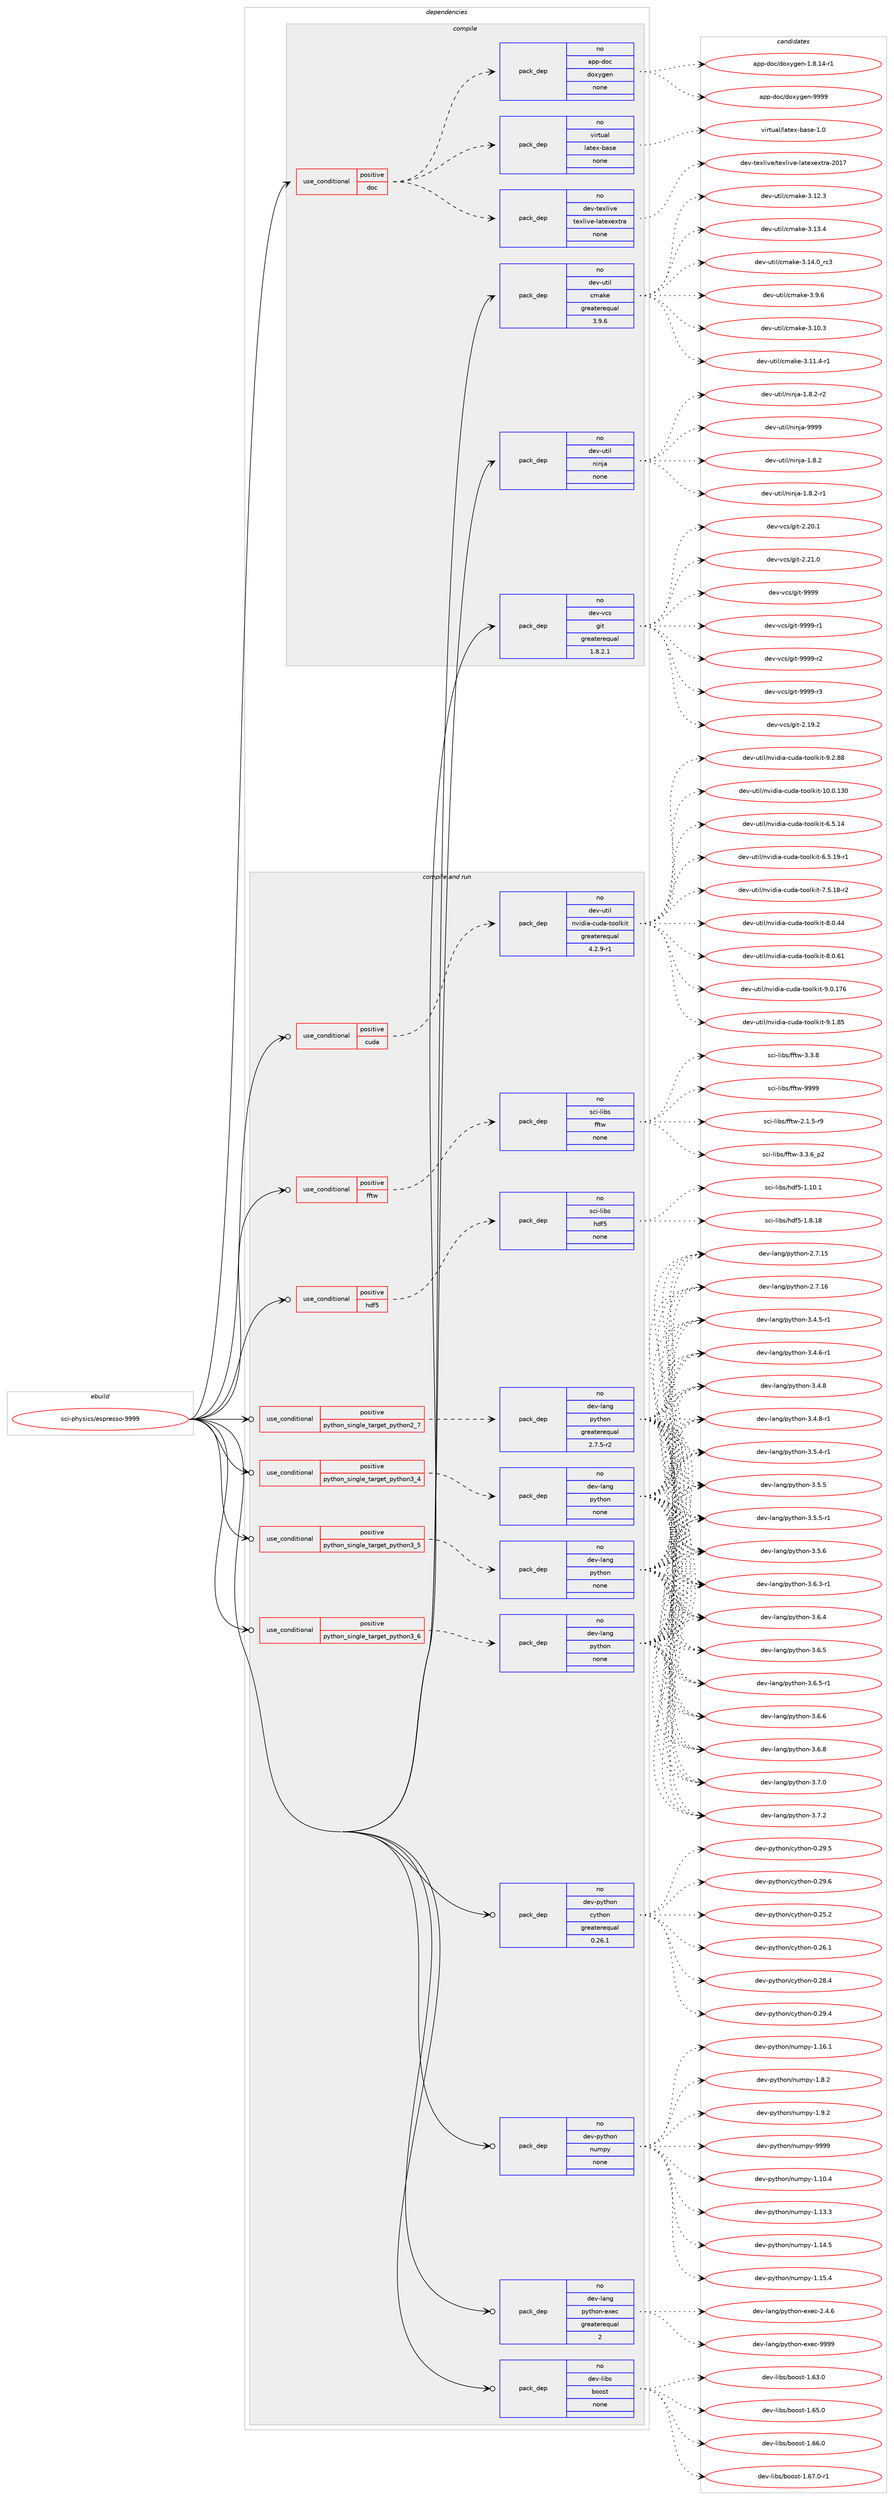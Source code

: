digraph prolog {

# *************
# Graph options
# *************

newrank=true;
concentrate=true;
compound=true;
graph [rankdir=LR,fontname=Helvetica,fontsize=10,ranksep=1.5];#, ranksep=2.5, nodesep=0.2];
edge  [arrowhead=vee];
node  [fontname=Helvetica,fontsize=10];

# **********
# The ebuild
# **********

subgraph cluster_leftcol {
color=gray;
rank=same;
label=<<i>ebuild</i>>;
id [label="sci-physics/espresso-9999", color=red, width=4, href="../sci-physics/espresso-9999.svg"];
}

# ****************
# The dependencies
# ****************

subgraph cluster_midcol {
color=gray;
label=<<i>dependencies</i>>;
subgraph cluster_compile {
fillcolor="#eeeeee";
style=filled;
label=<<i>compile</i>>;
subgraph cond454916 {
dependency1700079 [label=<<TABLE BORDER="0" CELLBORDER="1" CELLSPACING="0" CELLPADDING="4"><TR><TD ROWSPAN="3" CELLPADDING="10">use_conditional</TD></TR><TR><TD>positive</TD></TR><TR><TD>doc</TD></TR></TABLE>>, shape=none, color=red];
subgraph pack1217288 {
dependency1700080 [label=<<TABLE BORDER="0" CELLBORDER="1" CELLSPACING="0" CELLPADDING="4" WIDTH="220"><TR><TD ROWSPAN="6" CELLPADDING="30">pack_dep</TD></TR><TR><TD WIDTH="110">no</TD></TR><TR><TD>app-doc</TD></TR><TR><TD>doxygen</TD></TR><TR><TD>none</TD></TR><TR><TD></TD></TR></TABLE>>, shape=none, color=blue];
}
dependency1700079:e -> dependency1700080:w [weight=20,style="dashed",arrowhead="vee"];
subgraph pack1217289 {
dependency1700081 [label=<<TABLE BORDER="0" CELLBORDER="1" CELLSPACING="0" CELLPADDING="4" WIDTH="220"><TR><TD ROWSPAN="6" CELLPADDING="30">pack_dep</TD></TR><TR><TD WIDTH="110">no</TD></TR><TR><TD>dev-texlive</TD></TR><TR><TD>texlive-latexextra</TD></TR><TR><TD>none</TD></TR><TR><TD></TD></TR></TABLE>>, shape=none, color=blue];
}
dependency1700079:e -> dependency1700081:w [weight=20,style="dashed",arrowhead="vee"];
subgraph pack1217290 {
dependency1700082 [label=<<TABLE BORDER="0" CELLBORDER="1" CELLSPACING="0" CELLPADDING="4" WIDTH="220"><TR><TD ROWSPAN="6" CELLPADDING="30">pack_dep</TD></TR><TR><TD WIDTH="110">no</TD></TR><TR><TD>virtual</TD></TR><TR><TD>latex-base</TD></TR><TR><TD>none</TD></TR><TR><TD></TD></TR></TABLE>>, shape=none, color=blue];
}
dependency1700079:e -> dependency1700082:w [weight=20,style="dashed",arrowhead="vee"];
}
id:e -> dependency1700079:w [weight=20,style="solid",arrowhead="vee"];
subgraph pack1217291 {
dependency1700083 [label=<<TABLE BORDER="0" CELLBORDER="1" CELLSPACING="0" CELLPADDING="4" WIDTH="220"><TR><TD ROWSPAN="6" CELLPADDING="30">pack_dep</TD></TR><TR><TD WIDTH="110">no</TD></TR><TR><TD>dev-util</TD></TR><TR><TD>cmake</TD></TR><TR><TD>greaterequal</TD></TR><TR><TD>3.9.6</TD></TR></TABLE>>, shape=none, color=blue];
}
id:e -> dependency1700083:w [weight=20,style="solid",arrowhead="vee"];
subgraph pack1217292 {
dependency1700084 [label=<<TABLE BORDER="0" CELLBORDER="1" CELLSPACING="0" CELLPADDING="4" WIDTH="220"><TR><TD ROWSPAN="6" CELLPADDING="30">pack_dep</TD></TR><TR><TD WIDTH="110">no</TD></TR><TR><TD>dev-util</TD></TR><TR><TD>ninja</TD></TR><TR><TD>none</TD></TR><TR><TD></TD></TR></TABLE>>, shape=none, color=blue];
}
id:e -> dependency1700084:w [weight=20,style="solid",arrowhead="vee"];
subgraph pack1217293 {
dependency1700085 [label=<<TABLE BORDER="0" CELLBORDER="1" CELLSPACING="0" CELLPADDING="4" WIDTH="220"><TR><TD ROWSPAN="6" CELLPADDING="30">pack_dep</TD></TR><TR><TD WIDTH="110">no</TD></TR><TR><TD>dev-vcs</TD></TR><TR><TD>git</TD></TR><TR><TD>greaterequal</TD></TR><TR><TD>1.8.2.1</TD></TR></TABLE>>, shape=none, color=blue];
}
id:e -> dependency1700085:w [weight=20,style="solid",arrowhead="vee"];
}
subgraph cluster_compileandrun {
fillcolor="#eeeeee";
style=filled;
label=<<i>compile and run</i>>;
subgraph cond454917 {
dependency1700086 [label=<<TABLE BORDER="0" CELLBORDER="1" CELLSPACING="0" CELLPADDING="4"><TR><TD ROWSPAN="3" CELLPADDING="10">use_conditional</TD></TR><TR><TD>positive</TD></TR><TR><TD>cuda</TD></TR></TABLE>>, shape=none, color=red];
subgraph pack1217294 {
dependency1700087 [label=<<TABLE BORDER="0" CELLBORDER="1" CELLSPACING="0" CELLPADDING="4" WIDTH="220"><TR><TD ROWSPAN="6" CELLPADDING="30">pack_dep</TD></TR><TR><TD WIDTH="110">no</TD></TR><TR><TD>dev-util</TD></TR><TR><TD>nvidia-cuda-toolkit</TD></TR><TR><TD>greaterequal</TD></TR><TR><TD>4.2.9-r1</TD></TR></TABLE>>, shape=none, color=blue];
}
dependency1700086:e -> dependency1700087:w [weight=20,style="dashed",arrowhead="vee"];
}
id:e -> dependency1700086:w [weight=20,style="solid",arrowhead="odotvee"];
subgraph cond454918 {
dependency1700088 [label=<<TABLE BORDER="0" CELLBORDER="1" CELLSPACING="0" CELLPADDING="4"><TR><TD ROWSPAN="3" CELLPADDING="10">use_conditional</TD></TR><TR><TD>positive</TD></TR><TR><TD>fftw</TD></TR></TABLE>>, shape=none, color=red];
subgraph pack1217295 {
dependency1700089 [label=<<TABLE BORDER="0" CELLBORDER="1" CELLSPACING="0" CELLPADDING="4" WIDTH="220"><TR><TD ROWSPAN="6" CELLPADDING="30">pack_dep</TD></TR><TR><TD WIDTH="110">no</TD></TR><TR><TD>sci-libs</TD></TR><TR><TD>fftw</TD></TR><TR><TD>none</TD></TR><TR><TD></TD></TR></TABLE>>, shape=none, color=blue];
}
dependency1700088:e -> dependency1700089:w [weight=20,style="dashed",arrowhead="vee"];
}
id:e -> dependency1700088:w [weight=20,style="solid",arrowhead="odotvee"];
subgraph cond454919 {
dependency1700090 [label=<<TABLE BORDER="0" CELLBORDER="1" CELLSPACING="0" CELLPADDING="4"><TR><TD ROWSPAN="3" CELLPADDING="10">use_conditional</TD></TR><TR><TD>positive</TD></TR><TR><TD>hdf5</TD></TR></TABLE>>, shape=none, color=red];
subgraph pack1217296 {
dependency1700091 [label=<<TABLE BORDER="0" CELLBORDER="1" CELLSPACING="0" CELLPADDING="4" WIDTH="220"><TR><TD ROWSPAN="6" CELLPADDING="30">pack_dep</TD></TR><TR><TD WIDTH="110">no</TD></TR><TR><TD>sci-libs</TD></TR><TR><TD>hdf5</TD></TR><TR><TD>none</TD></TR><TR><TD></TD></TR></TABLE>>, shape=none, color=blue];
}
dependency1700090:e -> dependency1700091:w [weight=20,style="dashed",arrowhead="vee"];
}
id:e -> dependency1700090:w [weight=20,style="solid",arrowhead="odotvee"];
subgraph cond454920 {
dependency1700092 [label=<<TABLE BORDER="0" CELLBORDER="1" CELLSPACING="0" CELLPADDING="4"><TR><TD ROWSPAN="3" CELLPADDING="10">use_conditional</TD></TR><TR><TD>positive</TD></TR><TR><TD>python_single_target_python2_7</TD></TR></TABLE>>, shape=none, color=red];
subgraph pack1217297 {
dependency1700093 [label=<<TABLE BORDER="0" CELLBORDER="1" CELLSPACING="0" CELLPADDING="4" WIDTH="220"><TR><TD ROWSPAN="6" CELLPADDING="30">pack_dep</TD></TR><TR><TD WIDTH="110">no</TD></TR><TR><TD>dev-lang</TD></TR><TR><TD>python</TD></TR><TR><TD>greaterequal</TD></TR><TR><TD>2.7.5-r2</TD></TR></TABLE>>, shape=none, color=blue];
}
dependency1700092:e -> dependency1700093:w [weight=20,style="dashed",arrowhead="vee"];
}
id:e -> dependency1700092:w [weight=20,style="solid",arrowhead="odotvee"];
subgraph cond454921 {
dependency1700094 [label=<<TABLE BORDER="0" CELLBORDER="1" CELLSPACING="0" CELLPADDING="4"><TR><TD ROWSPAN="3" CELLPADDING="10">use_conditional</TD></TR><TR><TD>positive</TD></TR><TR><TD>python_single_target_python3_4</TD></TR></TABLE>>, shape=none, color=red];
subgraph pack1217298 {
dependency1700095 [label=<<TABLE BORDER="0" CELLBORDER="1" CELLSPACING="0" CELLPADDING="4" WIDTH="220"><TR><TD ROWSPAN="6" CELLPADDING="30">pack_dep</TD></TR><TR><TD WIDTH="110">no</TD></TR><TR><TD>dev-lang</TD></TR><TR><TD>python</TD></TR><TR><TD>none</TD></TR><TR><TD></TD></TR></TABLE>>, shape=none, color=blue];
}
dependency1700094:e -> dependency1700095:w [weight=20,style="dashed",arrowhead="vee"];
}
id:e -> dependency1700094:w [weight=20,style="solid",arrowhead="odotvee"];
subgraph cond454922 {
dependency1700096 [label=<<TABLE BORDER="0" CELLBORDER="1" CELLSPACING="0" CELLPADDING="4"><TR><TD ROWSPAN="3" CELLPADDING="10">use_conditional</TD></TR><TR><TD>positive</TD></TR><TR><TD>python_single_target_python3_5</TD></TR></TABLE>>, shape=none, color=red];
subgraph pack1217299 {
dependency1700097 [label=<<TABLE BORDER="0" CELLBORDER="1" CELLSPACING="0" CELLPADDING="4" WIDTH="220"><TR><TD ROWSPAN="6" CELLPADDING="30">pack_dep</TD></TR><TR><TD WIDTH="110">no</TD></TR><TR><TD>dev-lang</TD></TR><TR><TD>python</TD></TR><TR><TD>none</TD></TR><TR><TD></TD></TR></TABLE>>, shape=none, color=blue];
}
dependency1700096:e -> dependency1700097:w [weight=20,style="dashed",arrowhead="vee"];
}
id:e -> dependency1700096:w [weight=20,style="solid",arrowhead="odotvee"];
subgraph cond454923 {
dependency1700098 [label=<<TABLE BORDER="0" CELLBORDER="1" CELLSPACING="0" CELLPADDING="4"><TR><TD ROWSPAN="3" CELLPADDING="10">use_conditional</TD></TR><TR><TD>positive</TD></TR><TR><TD>python_single_target_python3_6</TD></TR></TABLE>>, shape=none, color=red];
subgraph pack1217300 {
dependency1700099 [label=<<TABLE BORDER="0" CELLBORDER="1" CELLSPACING="0" CELLPADDING="4" WIDTH="220"><TR><TD ROWSPAN="6" CELLPADDING="30">pack_dep</TD></TR><TR><TD WIDTH="110">no</TD></TR><TR><TD>dev-lang</TD></TR><TR><TD>python</TD></TR><TR><TD>none</TD></TR><TR><TD></TD></TR></TABLE>>, shape=none, color=blue];
}
dependency1700098:e -> dependency1700099:w [weight=20,style="dashed",arrowhead="vee"];
}
id:e -> dependency1700098:w [weight=20,style="solid",arrowhead="odotvee"];
subgraph pack1217301 {
dependency1700100 [label=<<TABLE BORDER="0" CELLBORDER="1" CELLSPACING="0" CELLPADDING="4" WIDTH="220"><TR><TD ROWSPAN="6" CELLPADDING="30">pack_dep</TD></TR><TR><TD WIDTH="110">no</TD></TR><TR><TD>dev-lang</TD></TR><TR><TD>python-exec</TD></TR><TR><TD>greaterequal</TD></TR><TR><TD>2</TD></TR></TABLE>>, shape=none, color=blue];
}
id:e -> dependency1700100:w [weight=20,style="solid",arrowhead="odotvee"];
subgraph pack1217302 {
dependency1700101 [label=<<TABLE BORDER="0" CELLBORDER="1" CELLSPACING="0" CELLPADDING="4" WIDTH="220"><TR><TD ROWSPAN="6" CELLPADDING="30">pack_dep</TD></TR><TR><TD WIDTH="110">no</TD></TR><TR><TD>dev-libs</TD></TR><TR><TD>boost</TD></TR><TR><TD>none</TD></TR><TR><TD></TD></TR></TABLE>>, shape=none, color=blue];
}
id:e -> dependency1700101:w [weight=20,style="solid",arrowhead="odotvee"];
subgraph pack1217303 {
dependency1700102 [label=<<TABLE BORDER="0" CELLBORDER="1" CELLSPACING="0" CELLPADDING="4" WIDTH="220"><TR><TD ROWSPAN="6" CELLPADDING="30">pack_dep</TD></TR><TR><TD WIDTH="110">no</TD></TR><TR><TD>dev-python</TD></TR><TR><TD>cython</TD></TR><TR><TD>greaterequal</TD></TR><TR><TD>0.26.1</TD></TR></TABLE>>, shape=none, color=blue];
}
id:e -> dependency1700102:w [weight=20,style="solid",arrowhead="odotvee"];
subgraph pack1217304 {
dependency1700103 [label=<<TABLE BORDER="0" CELLBORDER="1" CELLSPACING="0" CELLPADDING="4" WIDTH="220"><TR><TD ROWSPAN="6" CELLPADDING="30">pack_dep</TD></TR><TR><TD WIDTH="110">no</TD></TR><TR><TD>dev-python</TD></TR><TR><TD>numpy</TD></TR><TR><TD>none</TD></TR><TR><TD></TD></TR></TABLE>>, shape=none, color=blue];
}
id:e -> dependency1700103:w [weight=20,style="solid",arrowhead="odotvee"];
}
subgraph cluster_run {
fillcolor="#eeeeee";
style=filled;
label=<<i>run</i>>;
}
}

# **************
# The candidates
# **************

subgraph cluster_choices {
rank=same;
color=gray;
label=<<i>candidates</i>>;

subgraph choice1217288 {
color=black;
nodesep=1;
choice97112112451001119947100111120121103101110454946564649524511449 [label="app-doc/doxygen-1.8.14-r1", color=red, width=4,href="../app-doc/doxygen-1.8.14-r1.svg"];
choice971121124510011199471001111201211031011104557575757 [label="app-doc/doxygen-9999", color=red, width=4,href="../app-doc/doxygen-9999.svg"];
dependency1700080:e -> choice97112112451001119947100111120121103101110454946564649524511449:w [style=dotted,weight="100"];
dependency1700080:e -> choice971121124510011199471001111201211031011104557575757:w [style=dotted,weight="100"];
}
subgraph choice1217289 {
color=black;
nodesep=1;
choice10010111845116101120108105118101471161011201081051181014510897116101120101120116114974550484955 [label="dev-texlive/texlive-latexextra-2017", color=red, width=4,href="../dev-texlive/texlive-latexextra-2017.svg"];
dependency1700081:e -> choice10010111845116101120108105118101471161011201081051181014510897116101120101120116114974550484955:w [style=dotted,weight="100"];
}
subgraph choice1217290 {
color=black;
nodesep=1;
choice11810511411611797108471089711610112045989711510145494648 [label="virtual/latex-base-1.0", color=red, width=4,href="../virtual/latex-base-1.0.svg"];
dependency1700082:e -> choice11810511411611797108471089711610112045989711510145494648:w [style=dotted,weight="100"];
}
subgraph choice1217291 {
color=black;
nodesep=1;
choice1001011184511711610510847991099710710145514649484651 [label="dev-util/cmake-3.10.3", color=red, width=4,href="../dev-util/cmake-3.10.3.svg"];
choice10010111845117116105108479910997107101455146494946524511449 [label="dev-util/cmake-3.11.4-r1", color=red, width=4,href="../dev-util/cmake-3.11.4-r1.svg"];
choice1001011184511711610510847991099710710145514649504651 [label="dev-util/cmake-3.12.3", color=red, width=4,href="../dev-util/cmake-3.12.3.svg"];
choice1001011184511711610510847991099710710145514649514652 [label="dev-util/cmake-3.13.4", color=red, width=4,href="../dev-util/cmake-3.13.4.svg"];
choice1001011184511711610510847991099710710145514649524648951149951 [label="dev-util/cmake-3.14.0_rc3", color=red, width=4,href="../dev-util/cmake-3.14.0_rc3.svg"];
choice10010111845117116105108479910997107101455146574654 [label="dev-util/cmake-3.9.6", color=red, width=4,href="../dev-util/cmake-3.9.6.svg"];
dependency1700083:e -> choice1001011184511711610510847991099710710145514649484651:w [style=dotted,weight="100"];
dependency1700083:e -> choice10010111845117116105108479910997107101455146494946524511449:w [style=dotted,weight="100"];
dependency1700083:e -> choice1001011184511711610510847991099710710145514649504651:w [style=dotted,weight="100"];
dependency1700083:e -> choice1001011184511711610510847991099710710145514649514652:w [style=dotted,weight="100"];
dependency1700083:e -> choice1001011184511711610510847991099710710145514649524648951149951:w [style=dotted,weight="100"];
dependency1700083:e -> choice10010111845117116105108479910997107101455146574654:w [style=dotted,weight="100"];
}
subgraph choice1217292 {
color=black;
nodesep=1;
choice100101118451171161051084711010511010697454946564650 [label="dev-util/ninja-1.8.2", color=red, width=4,href="../dev-util/ninja-1.8.2.svg"];
choice1001011184511711610510847110105110106974549465646504511449 [label="dev-util/ninja-1.8.2-r1", color=red, width=4,href="../dev-util/ninja-1.8.2-r1.svg"];
choice1001011184511711610510847110105110106974549465646504511450 [label="dev-util/ninja-1.8.2-r2", color=red, width=4,href="../dev-util/ninja-1.8.2-r2.svg"];
choice1001011184511711610510847110105110106974557575757 [label="dev-util/ninja-9999", color=red, width=4,href="../dev-util/ninja-9999.svg"];
dependency1700084:e -> choice100101118451171161051084711010511010697454946564650:w [style=dotted,weight="100"];
dependency1700084:e -> choice1001011184511711610510847110105110106974549465646504511449:w [style=dotted,weight="100"];
dependency1700084:e -> choice1001011184511711610510847110105110106974549465646504511450:w [style=dotted,weight="100"];
dependency1700084:e -> choice1001011184511711610510847110105110106974557575757:w [style=dotted,weight="100"];
}
subgraph choice1217293 {
color=black;
nodesep=1;
choice10010111845118991154710310511645504649574650 [label="dev-vcs/git-2.19.2", color=red, width=4,href="../dev-vcs/git-2.19.2.svg"];
choice10010111845118991154710310511645504650484649 [label="dev-vcs/git-2.20.1", color=red, width=4,href="../dev-vcs/git-2.20.1.svg"];
choice10010111845118991154710310511645504650494648 [label="dev-vcs/git-2.21.0", color=red, width=4,href="../dev-vcs/git-2.21.0.svg"];
choice1001011184511899115471031051164557575757 [label="dev-vcs/git-9999", color=red, width=4,href="../dev-vcs/git-9999.svg"];
choice10010111845118991154710310511645575757574511449 [label="dev-vcs/git-9999-r1", color=red, width=4,href="../dev-vcs/git-9999-r1.svg"];
choice10010111845118991154710310511645575757574511450 [label="dev-vcs/git-9999-r2", color=red, width=4,href="../dev-vcs/git-9999-r2.svg"];
choice10010111845118991154710310511645575757574511451 [label="dev-vcs/git-9999-r3", color=red, width=4,href="../dev-vcs/git-9999-r3.svg"];
dependency1700085:e -> choice10010111845118991154710310511645504649574650:w [style=dotted,weight="100"];
dependency1700085:e -> choice10010111845118991154710310511645504650484649:w [style=dotted,weight="100"];
dependency1700085:e -> choice10010111845118991154710310511645504650494648:w [style=dotted,weight="100"];
dependency1700085:e -> choice1001011184511899115471031051164557575757:w [style=dotted,weight="100"];
dependency1700085:e -> choice10010111845118991154710310511645575757574511449:w [style=dotted,weight="100"];
dependency1700085:e -> choice10010111845118991154710310511645575757574511450:w [style=dotted,weight="100"];
dependency1700085:e -> choice10010111845118991154710310511645575757574511451:w [style=dotted,weight="100"];
}
subgraph choice1217294 {
color=black;
nodesep=1;
choice10010111845117116105108471101181051001059745991171009745116111111108107105116454948464846495148 [label="dev-util/nvidia-cuda-toolkit-10.0.130", color=red, width=4,href="../dev-util/nvidia-cuda-toolkit-10.0.130.svg"];
choice1001011184511711610510847110118105100105974599117100974511611111110810710511645544653464952 [label="dev-util/nvidia-cuda-toolkit-6.5.14", color=red, width=4,href="../dev-util/nvidia-cuda-toolkit-6.5.14.svg"];
choice10010111845117116105108471101181051001059745991171009745116111111108107105116455446534649574511449 [label="dev-util/nvidia-cuda-toolkit-6.5.19-r1", color=red, width=4,href="../dev-util/nvidia-cuda-toolkit-6.5.19-r1.svg"];
choice10010111845117116105108471101181051001059745991171009745116111111108107105116455546534649564511450 [label="dev-util/nvidia-cuda-toolkit-7.5.18-r2", color=red, width=4,href="../dev-util/nvidia-cuda-toolkit-7.5.18-r2.svg"];
choice1001011184511711610510847110118105100105974599117100974511611111110810710511645564648465252 [label="dev-util/nvidia-cuda-toolkit-8.0.44", color=red, width=4,href="../dev-util/nvidia-cuda-toolkit-8.0.44.svg"];
choice1001011184511711610510847110118105100105974599117100974511611111110810710511645564648465449 [label="dev-util/nvidia-cuda-toolkit-8.0.61", color=red, width=4,href="../dev-util/nvidia-cuda-toolkit-8.0.61.svg"];
choice100101118451171161051084711011810510010597459911710097451161111111081071051164557464846495554 [label="dev-util/nvidia-cuda-toolkit-9.0.176", color=red, width=4,href="../dev-util/nvidia-cuda-toolkit-9.0.176.svg"];
choice1001011184511711610510847110118105100105974599117100974511611111110810710511645574649465653 [label="dev-util/nvidia-cuda-toolkit-9.1.85", color=red, width=4,href="../dev-util/nvidia-cuda-toolkit-9.1.85.svg"];
choice1001011184511711610510847110118105100105974599117100974511611111110810710511645574650465656 [label="dev-util/nvidia-cuda-toolkit-9.2.88", color=red, width=4,href="../dev-util/nvidia-cuda-toolkit-9.2.88.svg"];
dependency1700087:e -> choice10010111845117116105108471101181051001059745991171009745116111111108107105116454948464846495148:w [style=dotted,weight="100"];
dependency1700087:e -> choice1001011184511711610510847110118105100105974599117100974511611111110810710511645544653464952:w [style=dotted,weight="100"];
dependency1700087:e -> choice10010111845117116105108471101181051001059745991171009745116111111108107105116455446534649574511449:w [style=dotted,weight="100"];
dependency1700087:e -> choice10010111845117116105108471101181051001059745991171009745116111111108107105116455546534649564511450:w [style=dotted,weight="100"];
dependency1700087:e -> choice1001011184511711610510847110118105100105974599117100974511611111110810710511645564648465252:w [style=dotted,weight="100"];
dependency1700087:e -> choice1001011184511711610510847110118105100105974599117100974511611111110810710511645564648465449:w [style=dotted,weight="100"];
dependency1700087:e -> choice100101118451171161051084711011810510010597459911710097451161111111081071051164557464846495554:w [style=dotted,weight="100"];
dependency1700087:e -> choice1001011184511711610510847110118105100105974599117100974511611111110810710511645574649465653:w [style=dotted,weight="100"];
dependency1700087:e -> choice1001011184511711610510847110118105100105974599117100974511611111110810710511645574650465656:w [style=dotted,weight="100"];
}
subgraph choice1217295 {
color=black;
nodesep=1;
choice115991054510810598115471021021161194550464946534511457 [label="sci-libs/fftw-2.1.5-r9", color=red, width=4,href="../sci-libs/fftw-2.1.5-r9.svg"];
choice115991054510810598115471021021161194551465146549511250 [label="sci-libs/fftw-3.3.6_p2", color=red, width=4,href="../sci-libs/fftw-3.3.6_p2.svg"];
choice11599105451081059811547102102116119455146514656 [label="sci-libs/fftw-3.3.8", color=red, width=4,href="../sci-libs/fftw-3.3.8.svg"];
choice115991054510810598115471021021161194557575757 [label="sci-libs/fftw-9999", color=red, width=4,href="../sci-libs/fftw-9999.svg"];
dependency1700089:e -> choice115991054510810598115471021021161194550464946534511457:w [style=dotted,weight="100"];
dependency1700089:e -> choice115991054510810598115471021021161194551465146549511250:w [style=dotted,weight="100"];
dependency1700089:e -> choice11599105451081059811547102102116119455146514656:w [style=dotted,weight="100"];
dependency1700089:e -> choice115991054510810598115471021021161194557575757:w [style=dotted,weight="100"];
}
subgraph choice1217296 {
color=black;
nodesep=1;
choice115991054510810598115471041001025345494649484649 [label="sci-libs/hdf5-1.10.1", color=red, width=4,href="../sci-libs/hdf5-1.10.1.svg"];
choice115991054510810598115471041001025345494656464956 [label="sci-libs/hdf5-1.8.18", color=red, width=4,href="../sci-libs/hdf5-1.8.18.svg"];
dependency1700091:e -> choice115991054510810598115471041001025345494649484649:w [style=dotted,weight="100"];
dependency1700091:e -> choice115991054510810598115471041001025345494656464956:w [style=dotted,weight="100"];
}
subgraph choice1217297 {
color=black;
nodesep=1;
choice10010111845108971101034711212111610411111045504655464953 [label="dev-lang/python-2.7.15", color=red, width=4,href="../dev-lang/python-2.7.15.svg"];
choice10010111845108971101034711212111610411111045504655464954 [label="dev-lang/python-2.7.16", color=red, width=4,href="../dev-lang/python-2.7.16.svg"];
choice1001011184510897110103471121211161041111104551465246534511449 [label="dev-lang/python-3.4.5-r1", color=red, width=4,href="../dev-lang/python-3.4.5-r1.svg"];
choice1001011184510897110103471121211161041111104551465246544511449 [label="dev-lang/python-3.4.6-r1", color=red, width=4,href="../dev-lang/python-3.4.6-r1.svg"];
choice100101118451089711010347112121116104111110455146524656 [label="dev-lang/python-3.4.8", color=red, width=4,href="../dev-lang/python-3.4.8.svg"];
choice1001011184510897110103471121211161041111104551465246564511449 [label="dev-lang/python-3.4.8-r1", color=red, width=4,href="../dev-lang/python-3.4.8-r1.svg"];
choice1001011184510897110103471121211161041111104551465346524511449 [label="dev-lang/python-3.5.4-r1", color=red, width=4,href="../dev-lang/python-3.5.4-r1.svg"];
choice100101118451089711010347112121116104111110455146534653 [label="dev-lang/python-3.5.5", color=red, width=4,href="../dev-lang/python-3.5.5.svg"];
choice1001011184510897110103471121211161041111104551465346534511449 [label="dev-lang/python-3.5.5-r1", color=red, width=4,href="../dev-lang/python-3.5.5-r1.svg"];
choice100101118451089711010347112121116104111110455146534654 [label="dev-lang/python-3.5.6", color=red, width=4,href="../dev-lang/python-3.5.6.svg"];
choice1001011184510897110103471121211161041111104551465446514511449 [label="dev-lang/python-3.6.3-r1", color=red, width=4,href="../dev-lang/python-3.6.3-r1.svg"];
choice100101118451089711010347112121116104111110455146544652 [label="dev-lang/python-3.6.4", color=red, width=4,href="../dev-lang/python-3.6.4.svg"];
choice100101118451089711010347112121116104111110455146544653 [label="dev-lang/python-3.6.5", color=red, width=4,href="../dev-lang/python-3.6.5.svg"];
choice1001011184510897110103471121211161041111104551465446534511449 [label="dev-lang/python-3.6.5-r1", color=red, width=4,href="../dev-lang/python-3.6.5-r1.svg"];
choice100101118451089711010347112121116104111110455146544654 [label="dev-lang/python-3.6.6", color=red, width=4,href="../dev-lang/python-3.6.6.svg"];
choice100101118451089711010347112121116104111110455146544656 [label="dev-lang/python-3.6.8", color=red, width=4,href="../dev-lang/python-3.6.8.svg"];
choice100101118451089711010347112121116104111110455146554648 [label="dev-lang/python-3.7.0", color=red, width=4,href="../dev-lang/python-3.7.0.svg"];
choice100101118451089711010347112121116104111110455146554650 [label="dev-lang/python-3.7.2", color=red, width=4,href="../dev-lang/python-3.7.2.svg"];
dependency1700093:e -> choice10010111845108971101034711212111610411111045504655464953:w [style=dotted,weight="100"];
dependency1700093:e -> choice10010111845108971101034711212111610411111045504655464954:w [style=dotted,weight="100"];
dependency1700093:e -> choice1001011184510897110103471121211161041111104551465246534511449:w [style=dotted,weight="100"];
dependency1700093:e -> choice1001011184510897110103471121211161041111104551465246544511449:w [style=dotted,weight="100"];
dependency1700093:e -> choice100101118451089711010347112121116104111110455146524656:w [style=dotted,weight="100"];
dependency1700093:e -> choice1001011184510897110103471121211161041111104551465246564511449:w [style=dotted,weight="100"];
dependency1700093:e -> choice1001011184510897110103471121211161041111104551465346524511449:w [style=dotted,weight="100"];
dependency1700093:e -> choice100101118451089711010347112121116104111110455146534653:w [style=dotted,weight="100"];
dependency1700093:e -> choice1001011184510897110103471121211161041111104551465346534511449:w [style=dotted,weight="100"];
dependency1700093:e -> choice100101118451089711010347112121116104111110455146534654:w [style=dotted,weight="100"];
dependency1700093:e -> choice1001011184510897110103471121211161041111104551465446514511449:w [style=dotted,weight="100"];
dependency1700093:e -> choice100101118451089711010347112121116104111110455146544652:w [style=dotted,weight="100"];
dependency1700093:e -> choice100101118451089711010347112121116104111110455146544653:w [style=dotted,weight="100"];
dependency1700093:e -> choice1001011184510897110103471121211161041111104551465446534511449:w [style=dotted,weight="100"];
dependency1700093:e -> choice100101118451089711010347112121116104111110455146544654:w [style=dotted,weight="100"];
dependency1700093:e -> choice100101118451089711010347112121116104111110455146544656:w [style=dotted,weight="100"];
dependency1700093:e -> choice100101118451089711010347112121116104111110455146554648:w [style=dotted,weight="100"];
dependency1700093:e -> choice100101118451089711010347112121116104111110455146554650:w [style=dotted,weight="100"];
}
subgraph choice1217298 {
color=black;
nodesep=1;
choice10010111845108971101034711212111610411111045504655464953 [label="dev-lang/python-2.7.15", color=red, width=4,href="../dev-lang/python-2.7.15.svg"];
choice10010111845108971101034711212111610411111045504655464954 [label="dev-lang/python-2.7.16", color=red, width=4,href="../dev-lang/python-2.7.16.svg"];
choice1001011184510897110103471121211161041111104551465246534511449 [label="dev-lang/python-3.4.5-r1", color=red, width=4,href="../dev-lang/python-3.4.5-r1.svg"];
choice1001011184510897110103471121211161041111104551465246544511449 [label="dev-lang/python-3.4.6-r1", color=red, width=4,href="../dev-lang/python-3.4.6-r1.svg"];
choice100101118451089711010347112121116104111110455146524656 [label="dev-lang/python-3.4.8", color=red, width=4,href="../dev-lang/python-3.4.8.svg"];
choice1001011184510897110103471121211161041111104551465246564511449 [label="dev-lang/python-3.4.8-r1", color=red, width=4,href="../dev-lang/python-3.4.8-r1.svg"];
choice1001011184510897110103471121211161041111104551465346524511449 [label="dev-lang/python-3.5.4-r1", color=red, width=4,href="../dev-lang/python-3.5.4-r1.svg"];
choice100101118451089711010347112121116104111110455146534653 [label="dev-lang/python-3.5.5", color=red, width=4,href="../dev-lang/python-3.5.5.svg"];
choice1001011184510897110103471121211161041111104551465346534511449 [label="dev-lang/python-3.5.5-r1", color=red, width=4,href="../dev-lang/python-3.5.5-r1.svg"];
choice100101118451089711010347112121116104111110455146534654 [label="dev-lang/python-3.5.6", color=red, width=4,href="../dev-lang/python-3.5.6.svg"];
choice1001011184510897110103471121211161041111104551465446514511449 [label="dev-lang/python-3.6.3-r1", color=red, width=4,href="../dev-lang/python-3.6.3-r1.svg"];
choice100101118451089711010347112121116104111110455146544652 [label="dev-lang/python-3.6.4", color=red, width=4,href="../dev-lang/python-3.6.4.svg"];
choice100101118451089711010347112121116104111110455146544653 [label="dev-lang/python-3.6.5", color=red, width=4,href="../dev-lang/python-3.6.5.svg"];
choice1001011184510897110103471121211161041111104551465446534511449 [label="dev-lang/python-3.6.5-r1", color=red, width=4,href="../dev-lang/python-3.6.5-r1.svg"];
choice100101118451089711010347112121116104111110455146544654 [label="dev-lang/python-3.6.6", color=red, width=4,href="../dev-lang/python-3.6.6.svg"];
choice100101118451089711010347112121116104111110455146544656 [label="dev-lang/python-3.6.8", color=red, width=4,href="../dev-lang/python-3.6.8.svg"];
choice100101118451089711010347112121116104111110455146554648 [label="dev-lang/python-3.7.0", color=red, width=4,href="../dev-lang/python-3.7.0.svg"];
choice100101118451089711010347112121116104111110455146554650 [label="dev-lang/python-3.7.2", color=red, width=4,href="../dev-lang/python-3.7.2.svg"];
dependency1700095:e -> choice10010111845108971101034711212111610411111045504655464953:w [style=dotted,weight="100"];
dependency1700095:e -> choice10010111845108971101034711212111610411111045504655464954:w [style=dotted,weight="100"];
dependency1700095:e -> choice1001011184510897110103471121211161041111104551465246534511449:w [style=dotted,weight="100"];
dependency1700095:e -> choice1001011184510897110103471121211161041111104551465246544511449:w [style=dotted,weight="100"];
dependency1700095:e -> choice100101118451089711010347112121116104111110455146524656:w [style=dotted,weight="100"];
dependency1700095:e -> choice1001011184510897110103471121211161041111104551465246564511449:w [style=dotted,weight="100"];
dependency1700095:e -> choice1001011184510897110103471121211161041111104551465346524511449:w [style=dotted,weight="100"];
dependency1700095:e -> choice100101118451089711010347112121116104111110455146534653:w [style=dotted,weight="100"];
dependency1700095:e -> choice1001011184510897110103471121211161041111104551465346534511449:w [style=dotted,weight="100"];
dependency1700095:e -> choice100101118451089711010347112121116104111110455146534654:w [style=dotted,weight="100"];
dependency1700095:e -> choice1001011184510897110103471121211161041111104551465446514511449:w [style=dotted,weight="100"];
dependency1700095:e -> choice100101118451089711010347112121116104111110455146544652:w [style=dotted,weight="100"];
dependency1700095:e -> choice100101118451089711010347112121116104111110455146544653:w [style=dotted,weight="100"];
dependency1700095:e -> choice1001011184510897110103471121211161041111104551465446534511449:w [style=dotted,weight="100"];
dependency1700095:e -> choice100101118451089711010347112121116104111110455146544654:w [style=dotted,weight="100"];
dependency1700095:e -> choice100101118451089711010347112121116104111110455146544656:w [style=dotted,weight="100"];
dependency1700095:e -> choice100101118451089711010347112121116104111110455146554648:w [style=dotted,weight="100"];
dependency1700095:e -> choice100101118451089711010347112121116104111110455146554650:w [style=dotted,weight="100"];
}
subgraph choice1217299 {
color=black;
nodesep=1;
choice10010111845108971101034711212111610411111045504655464953 [label="dev-lang/python-2.7.15", color=red, width=4,href="../dev-lang/python-2.7.15.svg"];
choice10010111845108971101034711212111610411111045504655464954 [label="dev-lang/python-2.7.16", color=red, width=4,href="../dev-lang/python-2.7.16.svg"];
choice1001011184510897110103471121211161041111104551465246534511449 [label="dev-lang/python-3.4.5-r1", color=red, width=4,href="../dev-lang/python-3.4.5-r1.svg"];
choice1001011184510897110103471121211161041111104551465246544511449 [label="dev-lang/python-3.4.6-r1", color=red, width=4,href="../dev-lang/python-3.4.6-r1.svg"];
choice100101118451089711010347112121116104111110455146524656 [label="dev-lang/python-3.4.8", color=red, width=4,href="../dev-lang/python-3.4.8.svg"];
choice1001011184510897110103471121211161041111104551465246564511449 [label="dev-lang/python-3.4.8-r1", color=red, width=4,href="../dev-lang/python-3.4.8-r1.svg"];
choice1001011184510897110103471121211161041111104551465346524511449 [label="dev-lang/python-3.5.4-r1", color=red, width=4,href="../dev-lang/python-3.5.4-r1.svg"];
choice100101118451089711010347112121116104111110455146534653 [label="dev-lang/python-3.5.5", color=red, width=4,href="../dev-lang/python-3.5.5.svg"];
choice1001011184510897110103471121211161041111104551465346534511449 [label="dev-lang/python-3.5.5-r1", color=red, width=4,href="../dev-lang/python-3.5.5-r1.svg"];
choice100101118451089711010347112121116104111110455146534654 [label="dev-lang/python-3.5.6", color=red, width=4,href="../dev-lang/python-3.5.6.svg"];
choice1001011184510897110103471121211161041111104551465446514511449 [label="dev-lang/python-3.6.3-r1", color=red, width=4,href="../dev-lang/python-3.6.3-r1.svg"];
choice100101118451089711010347112121116104111110455146544652 [label="dev-lang/python-3.6.4", color=red, width=4,href="../dev-lang/python-3.6.4.svg"];
choice100101118451089711010347112121116104111110455146544653 [label="dev-lang/python-3.6.5", color=red, width=4,href="../dev-lang/python-3.6.5.svg"];
choice1001011184510897110103471121211161041111104551465446534511449 [label="dev-lang/python-3.6.5-r1", color=red, width=4,href="../dev-lang/python-3.6.5-r1.svg"];
choice100101118451089711010347112121116104111110455146544654 [label="dev-lang/python-3.6.6", color=red, width=4,href="../dev-lang/python-3.6.6.svg"];
choice100101118451089711010347112121116104111110455146544656 [label="dev-lang/python-3.6.8", color=red, width=4,href="../dev-lang/python-3.6.8.svg"];
choice100101118451089711010347112121116104111110455146554648 [label="dev-lang/python-3.7.0", color=red, width=4,href="../dev-lang/python-3.7.0.svg"];
choice100101118451089711010347112121116104111110455146554650 [label="dev-lang/python-3.7.2", color=red, width=4,href="../dev-lang/python-3.7.2.svg"];
dependency1700097:e -> choice10010111845108971101034711212111610411111045504655464953:w [style=dotted,weight="100"];
dependency1700097:e -> choice10010111845108971101034711212111610411111045504655464954:w [style=dotted,weight="100"];
dependency1700097:e -> choice1001011184510897110103471121211161041111104551465246534511449:w [style=dotted,weight="100"];
dependency1700097:e -> choice1001011184510897110103471121211161041111104551465246544511449:w [style=dotted,weight="100"];
dependency1700097:e -> choice100101118451089711010347112121116104111110455146524656:w [style=dotted,weight="100"];
dependency1700097:e -> choice1001011184510897110103471121211161041111104551465246564511449:w [style=dotted,weight="100"];
dependency1700097:e -> choice1001011184510897110103471121211161041111104551465346524511449:w [style=dotted,weight="100"];
dependency1700097:e -> choice100101118451089711010347112121116104111110455146534653:w [style=dotted,weight="100"];
dependency1700097:e -> choice1001011184510897110103471121211161041111104551465346534511449:w [style=dotted,weight="100"];
dependency1700097:e -> choice100101118451089711010347112121116104111110455146534654:w [style=dotted,weight="100"];
dependency1700097:e -> choice1001011184510897110103471121211161041111104551465446514511449:w [style=dotted,weight="100"];
dependency1700097:e -> choice100101118451089711010347112121116104111110455146544652:w [style=dotted,weight="100"];
dependency1700097:e -> choice100101118451089711010347112121116104111110455146544653:w [style=dotted,weight="100"];
dependency1700097:e -> choice1001011184510897110103471121211161041111104551465446534511449:w [style=dotted,weight="100"];
dependency1700097:e -> choice100101118451089711010347112121116104111110455146544654:w [style=dotted,weight="100"];
dependency1700097:e -> choice100101118451089711010347112121116104111110455146544656:w [style=dotted,weight="100"];
dependency1700097:e -> choice100101118451089711010347112121116104111110455146554648:w [style=dotted,weight="100"];
dependency1700097:e -> choice100101118451089711010347112121116104111110455146554650:w [style=dotted,weight="100"];
}
subgraph choice1217300 {
color=black;
nodesep=1;
choice10010111845108971101034711212111610411111045504655464953 [label="dev-lang/python-2.7.15", color=red, width=4,href="../dev-lang/python-2.7.15.svg"];
choice10010111845108971101034711212111610411111045504655464954 [label="dev-lang/python-2.7.16", color=red, width=4,href="../dev-lang/python-2.7.16.svg"];
choice1001011184510897110103471121211161041111104551465246534511449 [label="dev-lang/python-3.4.5-r1", color=red, width=4,href="../dev-lang/python-3.4.5-r1.svg"];
choice1001011184510897110103471121211161041111104551465246544511449 [label="dev-lang/python-3.4.6-r1", color=red, width=4,href="../dev-lang/python-3.4.6-r1.svg"];
choice100101118451089711010347112121116104111110455146524656 [label="dev-lang/python-3.4.8", color=red, width=4,href="../dev-lang/python-3.4.8.svg"];
choice1001011184510897110103471121211161041111104551465246564511449 [label="dev-lang/python-3.4.8-r1", color=red, width=4,href="../dev-lang/python-3.4.8-r1.svg"];
choice1001011184510897110103471121211161041111104551465346524511449 [label="dev-lang/python-3.5.4-r1", color=red, width=4,href="../dev-lang/python-3.5.4-r1.svg"];
choice100101118451089711010347112121116104111110455146534653 [label="dev-lang/python-3.5.5", color=red, width=4,href="../dev-lang/python-3.5.5.svg"];
choice1001011184510897110103471121211161041111104551465346534511449 [label="dev-lang/python-3.5.5-r1", color=red, width=4,href="../dev-lang/python-3.5.5-r1.svg"];
choice100101118451089711010347112121116104111110455146534654 [label="dev-lang/python-3.5.6", color=red, width=4,href="../dev-lang/python-3.5.6.svg"];
choice1001011184510897110103471121211161041111104551465446514511449 [label="dev-lang/python-3.6.3-r1", color=red, width=4,href="../dev-lang/python-3.6.3-r1.svg"];
choice100101118451089711010347112121116104111110455146544652 [label="dev-lang/python-3.6.4", color=red, width=4,href="../dev-lang/python-3.6.4.svg"];
choice100101118451089711010347112121116104111110455146544653 [label="dev-lang/python-3.6.5", color=red, width=4,href="../dev-lang/python-3.6.5.svg"];
choice1001011184510897110103471121211161041111104551465446534511449 [label="dev-lang/python-3.6.5-r1", color=red, width=4,href="../dev-lang/python-3.6.5-r1.svg"];
choice100101118451089711010347112121116104111110455146544654 [label="dev-lang/python-3.6.6", color=red, width=4,href="../dev-lang/python-3.6.6.svg"];
choice100101118451089711010347112121116104111110455146544656 [label="dev-lang/python-3.6.8", color=red, width=4,href="../dev-lang/python-3.6.8.svg"];
choice100101118451089711010347112121116104111110455146554648 [label="dev-lang/python-3.7.0", color=red, width=4,href="../dev-lang/python-3.7.0.svg"];
choice100101118451089711010347112121116104111110455146554650 [label="dev-lang/python-3.7.2", color=red, width=4,href="../dev-lang/python-3.7.2.svg"];
dependency1700099:e -> choice10010111845108971101034711212111610411111045504655464953:w [style=dotted,weight="100"];
dependency1700099:e -> choice10010111845108971101034711212111610411111045504655464954:w [style=dotted,weight="100"];
dependency1700099:e -> choice1001011184510897110103471121211161041111104551465246534511449:w [style=dotted,weight="100"];
dependency1700099:e -> choice1001011184510897110103471121211161041111104551465246544511449:w [style=dotted,weight="100"];
dependency1700099:e -> choice100101118451089711010347112121116104111110455146524656:w [style=dotted,weight="100"];
dependency1700099:e -> choice1001011184510897110103471121211161041111104551465246564511449:w [style=dotted,weight="100"];
dependency1700099:e -> choice1001011184510897110103471121211161041111104551465346524511449:w [style=dotted,weight="100"];
dependency1700099:e -> choice100101118451089711010347112121116104111110455146534653:w [style=dotted,weight="100"];
dependency1700099:e -> choice1001011184510897110103471121211161041111104551465346534511449:w [style=dotted,weight="100"];
dependency1700099:e -> choice100101118451089711010347112121116104111110455146534654:w [style=dotted,weight="100"];
dependency1700099:e -> choice1001011184510897110103471121211161041111104551465446514511449:w [style=dotted,weight="100"];
dependency1700099:e -> choice100101118451089711010347112121116104111110455146544652:w [style=dotted,weight="100"];
dependency1700099:e -> choice100101118451089711010347112121116104111110455146544653:w [style=dotted,weight="100"];
dependency1700099:e -> choice1001011184510897110103471121211161041111104551465446534511449:w [style=dotted,weight="100"];
dependency1700099:e -> choice100101118451089711010347112121116104111110455146544654:w [style=dotted,weight="100"];
dependency1700099:e -> choice100101118451089711010347112121116104111110455146544656:w [style=dotted,weight="100"];
dependency1700099:e -> choice100101118451089711010347112121116104111110455146554648:w [style=dotted,weight="100"];
dependency1700099:e -> choice100101118451089711010347112121116104111110455146554650:w [style=dotted,weight="100"];
}
subgraph choice1217301 {
color=black;
nodesep=1;
choice1001011184510897110103471121211161041111104510112010199455046524654 [label="dev-lang/python-exec-2.4.6", color=red, width=4,href="../dev-lang/python-exec-2.4.6.svg"];
choice10010111845108971101034711212111610411111045101120101994557575757 [label="dev-lang/python-exec-9999", color=red, width=4,href="../dev-lang/python-exec-9999.svg"];
dependency1700100:e -> choice1001011184510897110103471121211161041111104510112010199455046524654:w [style=dotted,weight="100"];
dependency1700100:e -> choice10010111845108971101034711212111610411111045101120101994557575757:w [style=dotted,weight="100"];
}
subgraph choice1217302 {
color=black;
nodesep=1;
choice1001011184510810598115479811111111511645494654514648 [label="dev-libs/boost-1.63.0", color=red, width=4,href="../dev-libs/boost-1.63.0.svg"];
choice1001011184510810598115479811111111511645494654534648 [label="dev-libs/boost-1.65.0", color=red, width=4,href="../dev-libs/boost-1.65.0.svg"];
choice1001011184510810598115479811111111511645494654544648 [label="dev-libs/boost-1.66.0", color=red, width=4,href="../dev-libs/boost-1.66.0.svg"];
choice10010111845108105981154798111111115116454946545546484511449 [label="dev-libs/boost-1.67.0-r1", color=red, width=4,href="../dev-libs/boost-1.67.0-r1.svg"];
dependency1700101:e -> choice1001011184510810598115479811111111511645494654514648:w [style=dotted,weight="100"];
dependency1700101:e -> choice1001011184510810598115479811111111511645494654534648:w [style=dotted,weight="100"];
dependency1700101:e -> choice1001011184510810598115479811111111511645494654544648:w [style=dotted,weight="100"];
dependency1700101:e -> choice10010111845108105981154798111111115116454946545546484511449:w [style=dotted,weight="100"];
}
subgraph choice1217303 {
color=black;
nodesep=1;
choice10010111845112121116104111110479912111610411111045484650534650 [label="dev-python/cython-0.25.2", color=red, width=4,href="../dev-python/cython-0.25.2.svg"];
choice10010111845112121116104111110479912111610411111045484650544649 [label="dev-python/cython-0.26.1", color=red, width=4,href="../dev-python/cython-0.26.1.svg"];
choice10010111845112121116104111110479912111610411111045484650564652 [label="dev-python/cython-0.28.4", color=red, width=4,href="../dev-python/cython-0.28.4.svg"];
choice10010111845112121116104111110479912111610411111045484650574652 [label="dev-python/cython-0.29.4", color=red, width=4,href="../dev-python/cython-0.29.4.svg"];
choice10010111845112121116104111110479912111610411111045484650574653 [label="dev-python/cython-0.29.5", color=red, width=4,href="../dev-python/cython-0.29.5.svg"];
choice10010111845112121116104111110479912111610411111045484650574654 [label="dev-python/cython-0.29.6", color=red, width=4,href="../dev-python/cython-0.29.6.svg"];
dependency1700102:e -> choice10010111845112121116104111110479912111610411111045484650534650:w [style=dotted,weight="100"];
dependency1700102:e -> choice10010111845112121116104111110479912111610411111045484650544649:w [style=dotted,weight="100"];
dependency1700102:e -> choice10010111845112121116104111110479912111610411111045484650564652:w [style=dotted,weight="100"];
dependency1700102:e -> choice10010111845112121116104111110479912111610411111045484650574652:w [style=dotted,weight="100"];
dependency1700102:e -> choice10010111845112121116104111110479912111610411111045484650574653:w [style=dotted,weight="100"];
dependency1700102:e -> choice10010111845112121116104111110479912111610411111045484650574654:w [style=dotted,weight="100"];
}
subgraph choice1217304 {
color=black;
nodesep=1;
choice100101118451121211161041111104711011710911212145494649484652 [label="dev-python/numpy-1.10.4", color=red, width=4,href="../dev-python/numpy-1.10.4.svg"];
choice100101118451121211161041111104711011710911212145494649514651 [label="dev-python/numpy-1.13.3", color=red, width=4,href="../dev-python/numpy-1.13.3.svg"];
choice100101118451121211161041111104711011710911212145494649524653 [label="dev-python/numpy-1.14.5", color=red, width=4,href="../dev-python/numpy-1.14.5.svg"];
choice100101118451121211161041111104711011710911212145494649534652 [label="dev-python/numpy-1.15.4", color=red, width=4,href="../dev-python/numpy-1.15.4.svg"];
choice100101118451121211161041111104711011710911212145494649544649 [label="dev-python/numpy-1.16.1", color=red, width=4,href="../dev-python/numpy-1.16.1.svg"];
choice1001011184511212111610411111047110117109112121454946564650 [label="dev-python/numpy-1.8.2", color=red, width=4,href="../dev-python/numpy-1.8.2.svg"];
choice1001011184511212111610411111047110117109112121454946574650 [label="dev-python/numpy-1.9.2", color=red, width=4,href="../dev-python/numpy-1.9.2.svg"];
choice10010111845112121116104111110471101171091121214557575757 [label="dev-python/numpy-9999", color=red, width=4,href="../dev-python/numpy-9999.svg"];
dependency1700103:e -> choice100101118451121211161041111104711011710911212145494649484652:w [style=dotted,weight="100"];
dependency1700103:e -> choice100101118451121211161041111104711011710911212145494649514651:w [style=dotted,weight="100"];
dependency1700103:e -> choice100101118451121211161041111104711011710911212145494649524653:w [style=dotted,weight="100"];
dependency1700103:e -> choice100101118451121211161041111104711011710911212145494649534652:w [style=dotted,weight="100"];
dependency1700103:e -> choice100101118451121211161041111104711011710911212145494649544649:w [style=dotted,weight="100"];
dependency1700103:e -> choice1001011184511212111610411111047110117109112121454946564650:w [style=dotted,weight="100"];
dependency1700103:e -> choice1001011184511212111610411111047110117109112121454946574650:w [style=dotted,weight="100"];
dependency1700103:e -> choice10010111845112121116104111110471101171091121214557575757:w [style=dotted,weight="100"];
}
}

}
